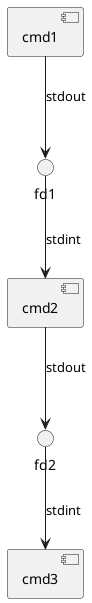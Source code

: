@startuml
[cmd1] --> fd1: stdout
fd1 --> [cmd2]: stdint
[cmd2] --> fd2: stdout
fd2 --> [cmd3]: stdint
@enduml
